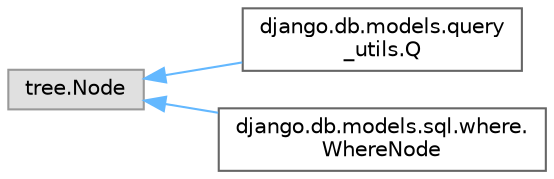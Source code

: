digraph "Graphical Class Hierarchy"
{
 // LATEX_PDF_SIZE
  bgcolor="transparent";
  edge [fontname=Helvetica,fontsize=10,labelfontname=Helvetica,labelfontsize=10];
  node [fontname=Helvetica,fontsize=10,shape=box,height=0.2,width=0.4];
  rankdir="LR";
  Node0 [id="Node000000",label="tree.Node",height=0.2,width=0.4,color="grey60", fillcolor="#E0E0E0", style="filled",tooltip=" "];
  Node0 -> Node1 [id="edge4315_Node000000_Node000001",dir="back",color="steelblue1",style="solid",tooltip=" "];
  Node1 [id="Node000001",label="django.db.models.query\l_utils.Q",height=0.2,width=0.4,color="grey40", fillcolor="white", style="filled",URL="$classdjango_1_1db_1_1models_1_1query__utils_1_1_q.html",tooltip=" "];
  Node0 -> Node2 [id="edge4316_Node000000_Node000002",dir="back",color="steelblue1",style="solid",tooltip=" "];
  Node2 [id="Node000002",label="django.db.models.sql.where.\lWhereNode",height=0.2,width=0.4,color="grey40", fillcolor="white", style="filled",URL="$classdjango_1_1db_1_1models_1_1sql_1_1where_1_1_where_node.html",tooltip=" "];
}
